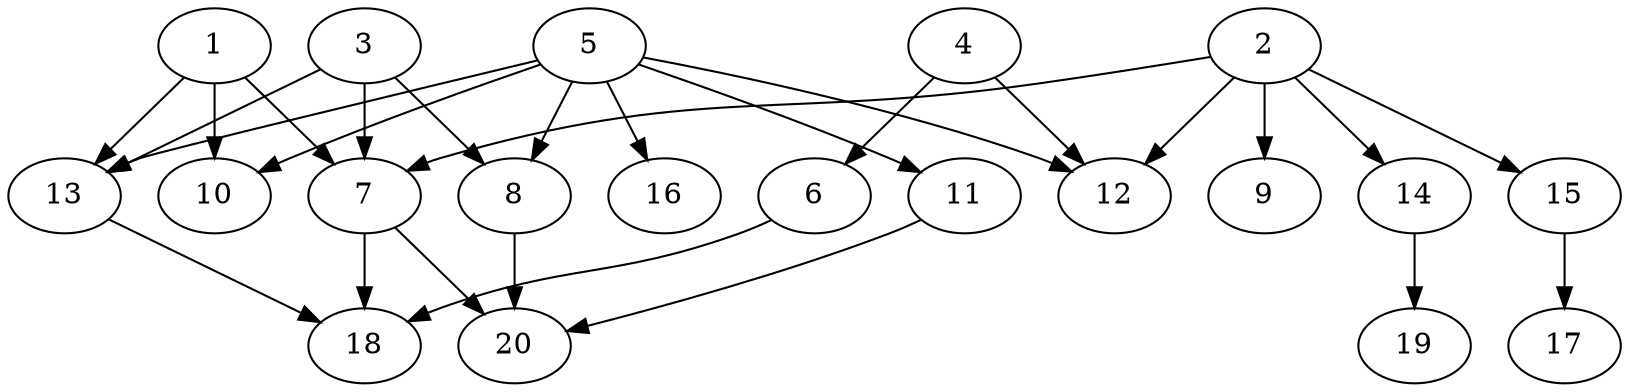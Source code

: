 // DAG automatically generated by daggen at Wed Jul 24 21:26:16 2019
// ./daggen --dot -n 20 --ccr 0.3 --fat 0.8 --regular 0.5 --density 0.5 --mindata 5242880 --maxdata 52428800 
digraph G {
  1 [size="132526080", alpha="0.07", expect_size="39757824"] 
  1 -> 7 [size ="39757824"]
  1 -> 10 [size ="39757824"]
  1 -> 13 [size ="39757824"]
  2 [size="87459840", alpha="0.18", expect_size="26237952"] 
  2 -> 7 [size ="26237952"]
  2 -> 9 [size ="26237952"]
  2 -> 12 [size ="26237952"]
  2 -> 14 [size ="26237952"]
  2 -> 15 [size ="26237952"]
  3 [size="174018560", alpha="0.09", expect_size="52205568"] 
  3 -> 7 [size ="52205568"]
  3 -> 8 [size ="52205568"]
  3 -> 13 [size ="52205568"]
  4 [size="64641707", alpha="0.11", expect_size="19392512"] 
  4 -> 6 [size ="19392512"]
  4 -> 12 [size ="19392512"]
  5 [size="81520640", alpha="0.19", expect_size="24456192"] 
  5 -> 8 [size ="24456192"]
  5 -> 10 [size ="24456192"]
  5 -> 11 [size ="24456192"]
  5 -> 12 [size ="24456192"]
  5 -> 13 [size ="24456192"]
  5 -> 16 [size ="24456192"]
  6 [size="129136640", alpha="0.09", expect_size="38740992"] 
  6 -> 18 [size ="38740992"]
  7 [size="125470720", alpha="0.06", expect_size="37641216"] 
  7 -> 18 [size ="37641216"]
  7 -> 20 [size ="37641216"]
  8 [size="24975360", alpha="0.12", expect_size="7492608"] 
  8 -> 20 [size ="7492608"]
  9 [size="88391680", alpha="0.05", expect_size="26517504"] 
  10 [size="58644480", alpha="0.18", expect_size="17593344"] 
  11 [size="55674880", alpha="0.15", expect_size="16702464"] 
  11 -> 20 [size ="16702464"]
  12 [size="110479360", alpha="0.10", expect_size="33143808"] 
  13 [size="94720000", alpha="0.01", expect_size="28416000"] 
  13 -> 18 [size ="28416000"]
  14 [size="164362240", alpha="0.07", expect_size="49308672"] 
  14 -> 19 [size ="49308672"]
  15 [size="91965440", alpha="0.19", expect_size="27589632"] 
  15 -> 17 [size ="27589632"]
  16 [size="82817707", alpha="0.15", expect_size="24845312"] 
  17 [size="151459840", alpha="0.03", expect_size="45437952"] 
  18 [size="43851093", alpha="0.06", expect_size="13155328"] 
  19 [size="136161280", alpha="0.04", expect_size="40848384"] 
  20 [size="19517440", alpha="0.03", expect_size="5855232"] 
}
